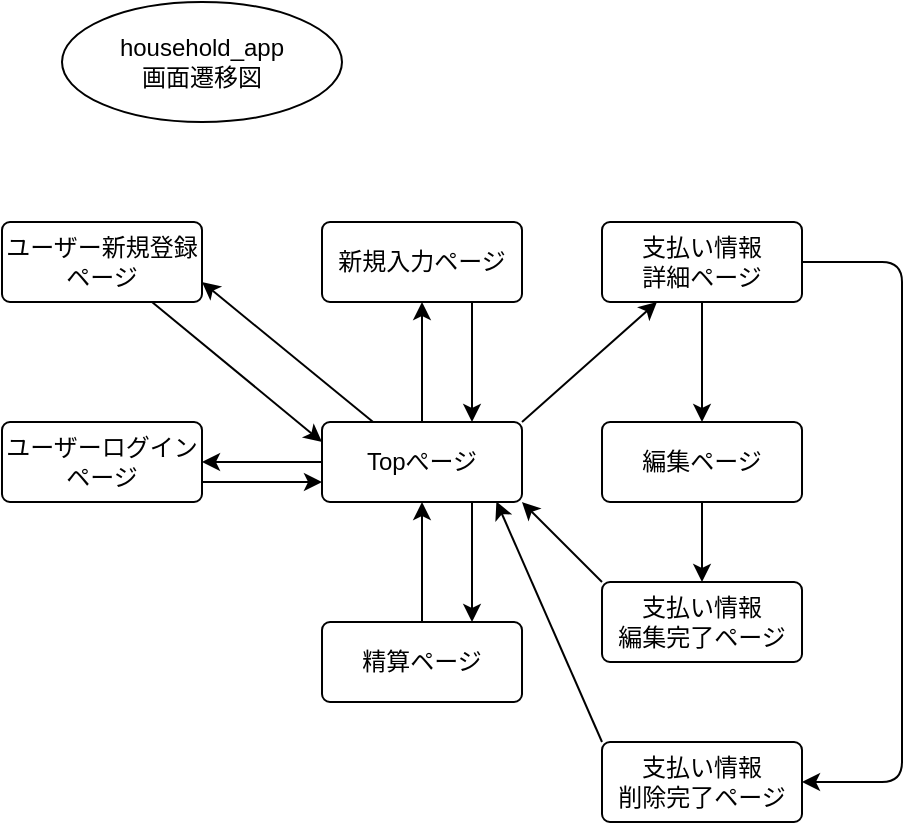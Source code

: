 <mxfile>
    <diagram id="PCZDGtnn9RjfBWsqwVAn" name="ページ1">
        <mxGraphModel dx="728" dy="529" grid="1" gridSize="10" guides="1" tooltips="1" connect="1" arrows="1" fold="1" page="1" pageScale="1" pageWidth="827" pageHeight="1169" math="0" shadow="0">
            <root>
                <mxCell id="0"/>
                <mxCell id="1" parent="0"/>
                <mxCell id="2" value="" style="edgeStyle=none;html=1;entryX=1;entryY=0.75;entryDx=0;entryDy=0;" edge="1" parent="1" source="7" target="11">
                    <mxGeometry relative="1" as="geometry"/>
                </mxCell>
                <mxCell id="3" value="" style="edgeStyle=none;html=1;" edge="1" parent="1" source="7" target="13">
                    <mxGeometry relative="1" as="geometry"/>
                </mxCell>
                <mxCell id="4" style="edgeStyle=none;html=1;exitX=0.5;exitY=0;exitDx=0;exitDy=0;entryX=0.5;entryY=1;entryDx=0;entryDy=0;" edge="1" parent="1" source="7" target="9">
                    <mxGeometry relative="1" as="geometry"/>
                </mxCell>
                <mxCell id="5" style="edgeStyle=none;html=1;exitX=1;exitY=0;exitDx=0;exitDy=0;" edge="1" parent="1" source="7" target="18">
                    <mxGeometry relative="1" as="geometry">
                        <mxPoint x="490" y="210" as="targetPoint"/>
                    </mxGeometry>
                </mxCell>
                <mxCell id="6" style="edgeStyle=none;html=1;exitX=0.75;exitY=1;exitDx=0;exitDy=0;entryX=0.75;entryY=0;entryDx=0;entryDy=0;" edge="1" parent="1" source="7" target="15">
                    <mxGeometry relative="1" as="geometry"/>
                </mxCell>
                <mxCell id="7" value="Topぺージ" style="rounded=1;arcSize=10;whiteSpace=wrap;html=1;align=center;" vertex="1" parent="1">
                    <mxGeometry x="340" y="260" width="100" height="40" as="geometry"/>
                </mxCell>
                <mxCell id="8" style="edgeStyle=none;html=1;exitX=0.75;exitY=1;exitDx=0;exitDy=0;entryX=0.75;entryY=0;entryDx=0;entryDy=0;" edge="1" parent="1" source="9" target="7">
                    <mxGeometry relative="1" as="geometry"/>
                </mxCell>
                <mxCell id="9" value="新規入力ページ" style="rounded=1;arcSize=10;whiteSpace=wrap;html=1;align=center;" vertex="1" parent="1">
                    <mxGeometry x="340" y="160" width="100" height="40" as="geometry"/>
                </mxCell>
                <mxCell id="10" style="edgeStyle=none;html=1;exitX=0.75;exitY=1;exitDx=0;exitDy=0;entryX=0;entryY=0.25;entryDx=0;entryDy=0;" edge="1" parent="1" source="11" target="7">
                    <mxGeometry relative="1" as="geometry"/>
                </mxCell>
                <mxCell id="11" value="ユーザー新規登録ページ" style="rounded=1;arcSize=10;whiteSpace=wrap;html=1;align=center;" vertex="1" parent="1">
                    <mxGeometry x="180" y="160" width="100" height="40" as="geometry"/>
                </mxCell>
                <mxCell id="12" style="edgeStyle=none;html=1;exitX=1;exitY=0.75;exitDx=0;exitDy=0;entryX=0;entryY=0.75;entryDx=0;entryDy=0;" edge="1" parent="1" source="13" target="7">
                    <mxGeometry relative="1" as="geometry"/>
                </mxCell>
                <mxCell id="13" value="ユーザーログインページ" style="rounded=1;arcSize=10;whiteSpace=wrap;html=1;align=center;" vertex="1" parent="1">
                    <mxGeometry x="180" y="260.003" width="100" height="40" as="geometry"/>
                </mxCell>
                <mxCell id="14" style="edgeStyle=none;html=1;exitX=0.5;exitY=0;exitDx=0;exitDy=0;entryX=0.5;entryY=1;entryDx=0;entryDy=0;" edge="1" parent="1" source="15" target="7">
                    <mxGeometry relative="1" as="geometry"/>
                </mxCell>
                <mxCell id="15" value="精算ページ" style="rounded=1;arcSize=10;whiteSpace=wrap;html=1;align=center;" vertex="1" parent="1">
                    <mxGeometry x="340.003" y="360" width="100" height="40" as="geometry"/>
                </mxCell>
                <mxCell id="16" style="edgeStyle=none;html=1;exitX=0.5;exitY=1;exitDx=0;exitDy=0;" edge="1" parent="1" source="18" target="20">
                    <mxGeometry relative="1" as="geometry">
                        <mxPoint x="530.333" y="240" as="targetPoint"/>
                    </mxGeometry>
                </mxCell>
                <mxCell id="17" style="edgeStyle=none;html=1;exitX=1;exitY=0.5;exitDx=0;exitDy=0;" edge="1" parent="1" source="18">
                    <mxGeometry relative="1" as="geometry">
                        <mxPoint x="580" y="440" as="targetPoint"/>
                        <Array as="points">
                            <mxPoint x="630" y="180"/>
                            <mxPoint x="630" y="440"/>
                        </Array>
                    </mxGeometry>
                </mxCell>
                <mxCell id="18" value="支払い情報&lt;br&gt;詳細ページ" style="rounded=1;arcSize=10;whiteSpace=wrap;html=1;align=center;" vertex="1" parent="1">
                    <mxGeometry x="480" y="160" width="100" height="40" as="geometry"/>
                </mxCell>
                <mxCell id="19" style="edgeStyle=none;html=1;exitX=0.5;exitY=1;exitDx=0;exitDy=0;" edge="1" parent="1" source="20" target="24">
                    <mxGeometry relative="1" as="geometry">
                        <mxPoint x="530.333" y="320" as="targetPoint"/>
                    </mxGeometry>
                </mxCell>
                <mxCell id="20" value="編集ページ" style="rounded=1;arcSize=10;whiteSpace=wrap;html=1;align=center;" vertex="1" parent="1">
                    <mxGeometry x="480.003" y="260" width="100" height="40" as="geometry"/>
                </mxCell>
                <mxCell id="21" style="edgeStyle=none;html=1;exitX=0;exitY=0;exitDx=0;exitDy=0;entryX=0.872;entryY=0.992;entryDx=0;entryDy=0;entryPerimeter=0;" edge="1" parent="1" target="7">
                    <mxGeometry relative="1" as="geometry">
                        <mxPoint x="480" y="420" as="sourcePoint"/>
                    </mxGeometry>
                </mxCell>
                <mxCell id="22" value="支払い情報&lt;br&gt;削除完了ページ" style="rounded=1;arcSize=10;whiteSpace=wrap;html=1;align=center;" vertex="1" parent="1">
                    <mxGeometry x="480" y="420" width="100" height="40" as="geometry"/>
                </mxCell>
                <mxCell id="23" style="edgeStyle=none;html=1;exitX=0;exitY=0;exitDx=0;exitDy=0;entryX=1;entryY=1;entryDx=0;entryDy=0;" edge="1" parent="1" source="24" target="7">
                    <mxGeometry relative="1" as="geometry"/>
                </mxCell>
                <mxCell id="24" value="支払い情報&lt;br&gt;編集完了ページ" style="rounded=1;arcSize=10;whiteSpace=wrap;html=1;align=center;" vertex="1" parent="1">
                    <mxGeometry x="480.003" y="340" width="100" height="40" as="geometry"/>
                </mxCell>
                <mxCell id="27" value="household_app&lt;br&gt;画面遷移図" style="ellipse;whiteSpace=wrap;html=1;align=center;" vertex="1" parent="1">
                    <mxGeometry x="210" y="50" width="140" height="60" as="geometry"/>
                </mxCell>
            </root>
        </mxGraphModel>
    </diagram>
</mxfile>